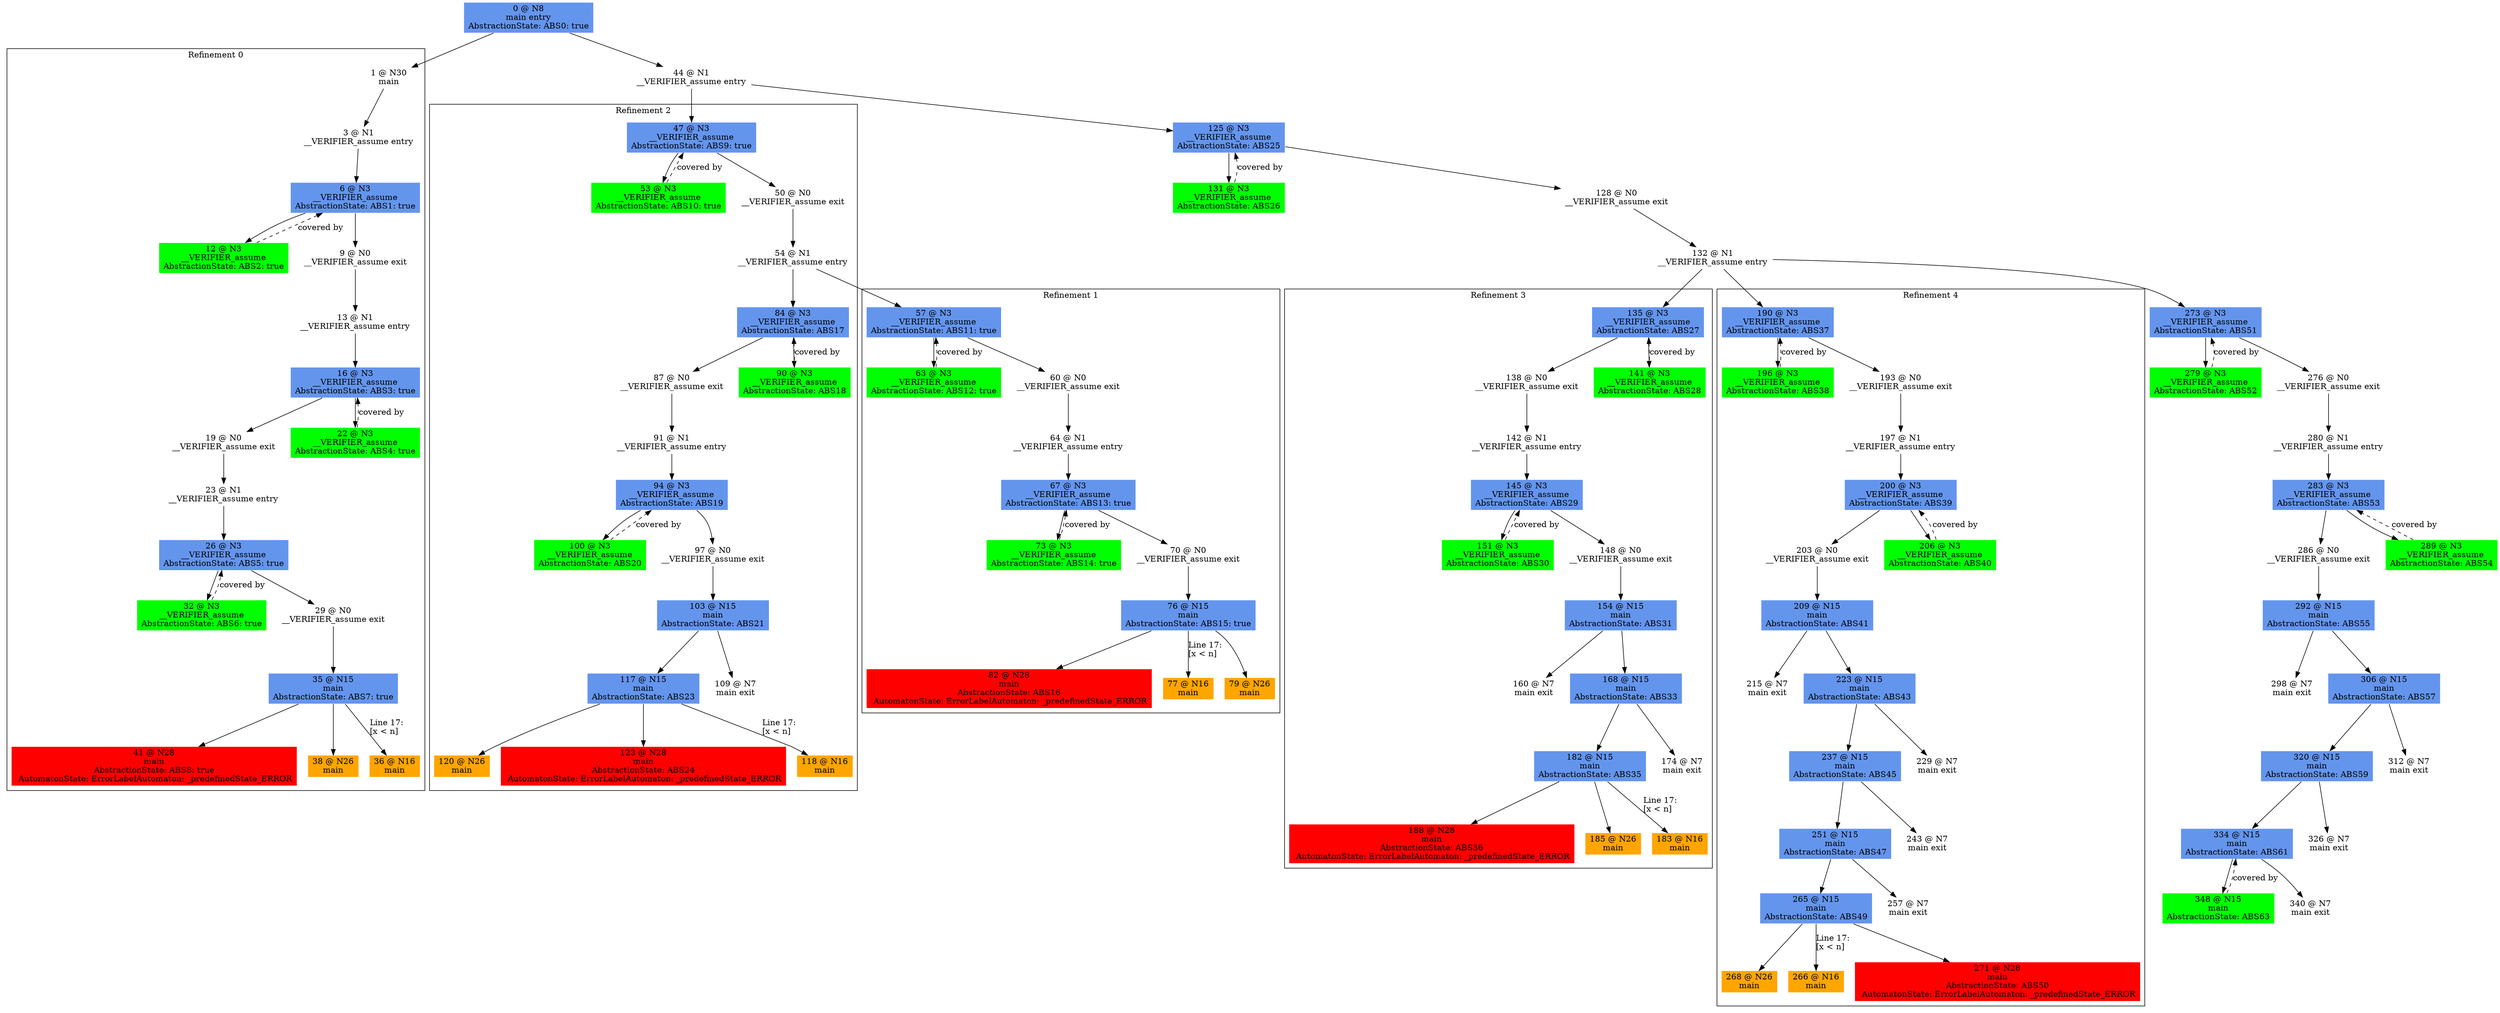 digraph ARG {
node [style="filled" shape="box" color="white"]
subgraph cluster_0 {
label="Refinement 0"
1 [label="1 @ N30\nmain\n" id="1"]
3 [label="3 @ N1\n__VERIFIER_assume entry\n" id="3"]
6 [fillcolor="cornflowerblue" label="6 @ N3\n__VERIFIER_assume\nAbstractionState: ABS1: true\n" id="6"]
12 [fillcolor="green" label="12 @ N3\n__VERIFIER_assume\nAbstractionState: ABS2: true\n" id="12"]
9 [label="9 @ N0\n__VERIFIER_assume exit\n" id="9"]
13 [label="13 @ N1\n__VERIFIER_assume entry\n" id="13"]
16 [fillcolor="cornflowerblue" label="16 @ N3\n__VERIFIER_assume\nAbstractionState: ABS3: true\n" id="16"]
19 [label="19 @ N0\n__VERIFIER_assume exit\n" id="19"]
23 [label="23 @ N1\n__VERIFIER_assume entry\n" id="23"]
26 [fillcolor="cornflowerblue" label="26 @ N3\n__VERIFIER_assume\nAbstractionState: ABS5: true\n" id="26"]
32 [fillcolor="green" label="32 @ N3\n__VERIFIER_assume\nAbstractionState: ABS6: true\n" id="32"]
29 [label="29 @ N0\n__VERIFIER_assume exit\n" id="29"]
35 [fillcolor="cornflowerblue" label="35 @ N15\nmain\nAbstractionState: ABS7: true\n" id="35"]
41 [fillcolor="red" label="41 @ N28\nmain\nAbstractionState: ABS8: true\n AutomatonState: ErrorLabelAutomaton: _predefinedState_ERROR\n" id="41"]
38 [fillcolor="orange" label="38 @ N26\nmain\n" id="38"]
36 [fillcolor="orange" label="36 @ N16\nmain\n" id="36"]
22 [fillcolor="green" label="22 @ N3\n__VERIFIER_assume\nAbstractionState: ABS4: true\n" id="22"]
1 -> 3 []
3 -> 6 []
12 -> 6 [style="dashed" weight="0" label="covered by"]
6 -> 9 []
6 -> 12 []
9 -> 13 []
13 -> 16 []
22 -> 16 [style="dashed" weight="0" label="covered by"]
16 -> 22 []
16 -> 19 []
19 -> 23 []
23 -> 26 []
32 -> 26 [style="dashed" weight="0" label="covered by"]
26 -> 29 []
26 -> 32 []
29 -> 35 []
35 -> 36 [label="Line 17: \l[x < n]\l" id="35 -> 36"]
35 -> 38 []
35 -> 41 []
}
0 -> 1
subgraph cluster_1 {
label="Refinement 1"
57 [fillcolor="cornflowerblue" label="57 @ N3\n__VERIFIER_assume\nAbstractionState: ABS11: true\n" id="57"]
63 [fillcolor="green" label="63 @ N3\n__VERIFIER_assume\nAbstractionState: ABS12: true\n" id="63"]
60 [label="60 @ N0\n__VERIFIER_assume exit\n" id="60"]
64 [label="64 @ N1\n__VERIFIER_assume entry\n" id="64"]
67 [fillcolor="cornflowerblue" label="67 @ N3\n__VERIFIER_assume\nAbstractionState: ABS13: true\n" id="67"]
73 [fillcolor="green" label="73 @ N3\n__VERIFIER_assume\nAbstractionState: ABS14: true\n" id="73"]
70 [label="70 @ N0\n__VERIFIER_assume exit\n" id="70"]
76 [fillcolor="cornflowerblue" label="76 @ N15\nmain\nAbstractionState: ABS15: true\n" id="76"]
82 [fillcolor="red" label="82 @ N28\nmain\nAbstractionState: ABS16\n AutomatonState: ErrorLabelAutomaton: _predefinedState_ERROR\n" id="82"]
77 [fillcolor="orange" label="77 @ N16\nmain\n" id="77"]
79 [fillcolor="orange" label="79 @ N26\nmain\n" id="79"]
63 -> 57 [style="dashed" weight="0" label="covered by"]
57 -> 60 []
57 -> 63 []
60 -> 64 []
64 -> 67 []
73 -> 67 [style="dashed" weight="0" label="covered by"]
67 -> 70 []
67 -> 73 []
70 -> 76 []
76 -> 79 []
76 -> 77 [label="Line 17: \l[x < n]\l" id="76 -> 77"]
76 -> 82 []
}
54 -> 57
subgraph cluster_2 {
label="Refinement 2"
47 [fillcolor="cornflowerblue" label="47 @ N3\n__VERIFIER_assume\nAbstractionState: ABS9: true\n" id="47"]
53 [fillcolor="green" label="53 @ N3\n__VERIFIER_assume\nAbstractionState: ABS10: true\n" id="53"]
50 [label="50 @ N0\n__VERIFIER_assume exit\n" id="50"]
54 [label="54 @ N1\n__VERIFIER_assume entry\n" id="54"]
84 [fillcolor="cornflowerblue" label="84 @ N3\n__VERIFIER_assume\nAbstractionState: ABS17\n" id="84"]
87 [label="87 @ N0\n__VERIFIER_assume exit\n" id="87"]
91 [label="91 @ N1\n__VERIFIER_assume entry\n" id="91"]
94 [fillcolor="cornflowerblue" label="94 @ N3\n__VERIFIER_assume\nAbstractionState: ABS19\n" id="94"]
100 [fillcolor="green" label="100 @ N3\n__VERIFIER_assume\nAbstractionState: ABS20\n" id="100"]
97 [label="97 @ N0\n__VERIFIER_assume exit\n" id="97"]
103 [fillcolor="cornflowerblue" label="103 @ N15\nmain\nAbstractionState: ABS21\n" id="103"]
117 [fillcolor="cornflowerblue" label="117 @ N15\nmain\nAbstractionState: ABS23\n" id="117"]
120 [fillcolor="orange" label="120 @ N26\nmain\n" id="120"]
123 [fillcolor="red" label="123 @ N28\nmain\nAbstractionState: ABS24\n AutomatonState: ErrorLabelAutomaton: _predefinedState_ERROR\n" id="123"]
118 [fillcolor="orange" label="118 @ N16\nmain\n" id="118"]
109 [label="109 @ N7\nmain exit\n" id="109"]
90 [fillcolor="green" label="90 @ N3\n__VERIFIER_assume\nAbstractionState: ABS18\n" id="90"]
53 -> 47 [style="dashed" weight="0" label="covered by"]
47 -> 50 []
47 -> 53 []
50 -> 54 []
54 -> 84 []
90 -> 84 [style="dashed" weight="0" label="covered by"]
84 -> 90 []
84 -> 87 []
87 -> 91 []
91 -> 94 []
100 -> 94 [style="dashed" weight="0" label="covered by"]
94 -> 97 []
94 -> 100 []
97 -> 103 []
103 -> 109 []
103 -> 117 []
117 -> 118 [label="Line 17: \l[x < n]\l" id="117 -> 118"]
117 -> 123 []
117 -> 120 []
}
44 -> 47
subgraph cluster_3 {
label="Refinement 3"
135 [fillcolor="cornflowerblue" label="135 @ N3\n__VERIFIER_assume\nAbstractionState: ABS27\n" id="135"]
138 [label="138 @ N0\n__VERIFIER_assume exit\n" id="138"]
142 [label="142 @ N1\n__VERIFIER_assume entry\n" id="142"]
145 [fillcolor="cornflowerblue" label="145 @ N3\n__VERIFIER_assume\nAbstractionState: ABS29\n" id="145"]
151 [fillcolor="green" label="151 @ N3\n__VERIFIER_assume\nAbstractionState: ABS30\n" id="151"]
148 [label="148 @ N0\n__VERIFIER_assume exit\n" id="148"]
154 [fillcolor="cornflowerblue" label="154 @ N15\nmain\nAbstractionState: ABS31\n" id="154"]
160 [label="160 @ N7\nmain exit\n" id="160"]
168 [fillcolor="cornflowerblue" label="168 @ N15\nmain\nAbstractionState: ABS33\n" id="168"]
182 [fillcolor="cornflowerblue" label="182 @ N15\nmain\nAbstractionState: ABS35\n" id="182"]
188 [fillcolor="red" label="188 @ N28\nmain\nAbstractionState: ABS36\n AutomatonState: ErrorLabelAutomaton: _predefinedState_ERROR\n" id="188"]
185 [fillcolor="orange" label="185 @ N26\nmain\n" id="185"]
183 [fillcolor="orange" label="183 @ N16\nmain\n" id="183"]
174 [label="174 @ N7\nmain exit\n" id="174"]
141 [fillcolor="green" label="141 @ N3\n__VERIFIER_assume\nAbstractionState: ABS28\n" id="141"]
141 -> 135 [style="dashed" weight="0" label="covered by"]
135 -> 141 []
135 -> 138 []
138 -> 142 []
142 -> 145 []
151 -> 145 [style="dashed" weight="0" label="covered by"]
145 -> 148 []
145 -> 151 []
148 -> 154 []
154 -> 168 []
154 -> 160 []
168 -> 174 []
168 -> 182 []
182 -> 183 [label="Line 17: \l[x < n]\l" id="182 -> 183"]
182 -> 185 []
182 -> 188 []
}
132 -> 135
subgraph cluster_4 {
label="Refinement 4"
190 [fillcolor="cornflowerblue" label="190 @ N3\n__VERIFIER_assume\nAbstractionState: ABS37\n" id="190"]
196 [fillcolor="green" label="196 @ N3\n__VERIFIER_assume\nAbstractionState: ABS38\n" id="196"]
193 [label="193 @ N0\n__VERIFIER_assume exit\n" id="193"]
197 [label="197 @ N1\n__VERIFIER_assume entry\n" id="197"]
200 [fillcolor="cornflowerblue" label="200 @ N3\n__VERIFIER_assume\nAbstractionState: ABS39\n" id="200"]
203 [label="203 @ N0\n__VERIFIER_assume exit\n" id="203"]
209 [fillcolor="cornflowerblue" label="209 @ N15\nmain\nAbstractionState: ABS41\n" id="209"]
215 [label="215 @ N7\nmain exit\n" id="215"]
223 [fillcolor="cornflowerblue" label="223 @ N15\nmain\nAbstractionState: ABS43\n" id="223"]
237 [fillcolor="cornflowerblue" label="237 @ N15\nmain\nAbstractionState: ABS45\n" id="237"]
251 [fillcolor="cornflowerblue" label="251 @ N15\nmain\nAbstractionState: ABS47\n" id="251"]
265 [fillcolor="cornflowerblue" label="265 @ N15\nmain\nAbstractionState: ABS49\n" id="265"]
268 [fillcolor="orange" label="268 @ N26\nmain\n" id="268"]
266 [fillcolor="orange" label="266 @ N16\nmain\n" id="266"]
271 [fillcolor="red" label="271 @ N28\nmain\nAbstractionState: ABS50\n AutomatonState: ErrorLabelAutomaton: _predefinedState_ERROR\n" id="271"]
257 [label="257 @ N7\nmain exit\n" id="257"]
243 [label="243 @ N7\nmain exit\n" id="243"]
229 [label="229 @ N7\nmain exit\n" id="229"]
206 [fillcolor="green" label="206 @ N3\n__VERIFIER_assume\nAbstractionState: ABS40\n" id="206"]
196 -> 190 [style="dashed" weight="0" label="covered by"]
190 -> 193 []
190 -> 196 []
193 -> 197 []
197 -> 200 []
206 -> 200 [style="dashed" weight="0" label="covered by"]
200 -> 206 []
200 -> 203 []
203 -> 209 []
209 -> 223 []
209 -> 215 []
223 -> 229 []
223 -> 237 []
237 -> 243 []
237 -> 251 []
251 -> 257 []
251 -> 265 []
265 -> 271 []
265 -> 266 [label="Line 17: \l[x < n]\l" id="265 -> 266"]
265 -> 268 []
}
132 -> 190
0 [fillcolor="cornflowerblue" label="0 @ N8\nmain entry\nAbstractionState: ABS0: true\n" id="0"]
44 [label="44 @ N1\n__VERIFIER_assume entry\n" id="44"]
125 [fillcolor="cornflowerblue" label="125 @ N3\n__VERIFIER_assume\nAbstractionState: ABS25\n" id="125"]
131 [fillcolor="green" label="131 @ N3\n__VERIFIER_assume\nAbstractionState: ABS26\n" id="131"]
128 [label="128 @ N0\n__VERIFIER_assume exit\n" id="128"]
132 [label="132 @ N1\n__VERIFIER_assume entry\n" id="132"]
273 [fillcolor="cornflowerblue" label="273 @ N3\n__VERIFIER_assume\nAbstractionState: ABS51\n" id="273"]
279 [fillcolor="green" label="279 @ N3\n__VERIFIER_assume\nAbstractionState: ABS52\n" id="279"]
276 [label="276 @ N0\n__VERIFIER_assume exit\n" id="276"]
280 [label="280 @ N1\n__VERIFIER_assume entry\n" id="280"]
283 [fillcolor="cornflowerblue" label="283 @ N3\n__VERIFIER_assume\nAbstractionState: ABS53\n" id="283"]
286 [label="286 @ N0\n__VERIFIER_assume exit\n" id="286"]
292 [fillcolor="cornflowerblue" label="292 @ N15\nmain\nAbstractionState: ABS55\n" id="292"]
298 [label="298 @ N7\nmain exit\n" id="298"]
306 [fillcolor="cornflowerblue" label="306 @ N15\nmain\nAbstractionState: ABS57\n" id="306"]
320 [fillcolor="cornflowerblue" label="320 @ N15\nmain\nAbstractionState: ABS59\n" id="320"]
334 [fillcolor="cornflowerblue" label="334 @ N15\nmain\nAbstractionState: ABS61\n" id="334"]
348 [fillcolor="green" label="348 @ N15\nmain\nAbstractionState: ABS63\n" id="348"]
340 [label="340 @ N7\nmain exit\n" id="340"]
326 [label="326 @ N7\nmain exit\n" id="326"]
312 [label="312 @ N7\nmain exit\n" id="312"]
289 [fillcolor="green" label="289 @ N3\n__VERIFIER_assume\nAbstractionState: ABS54\n" id="289"]
0 -> 44 []
44 -> 125 []
131 -> 125 [style="dashed" weight="0" label="covered by"]
125 -> 128 []
125 -> 131 []
128 -> 132 []
132 -> 273 []
279 -> 273 [style="dashed" weight="0" label="covered by"]
273 -> 276 []
273 -> 279 []
276 -> 280 []
280 -> 283 []
289 -> 283 [style="dashed" weight="0" label="covered by"]
283 -> 289 []
283 -> 286 []
286 -> 292 []
292 -> 306 []
292 -> 298 []
306 -> 312 []
306 -> 320 []
320 -> 326 []
320 -> 334 []
348 -> 334 [style="dashed" weight="0" label="covered by"]
334 -> 340 []
334 -> 348 []
}
